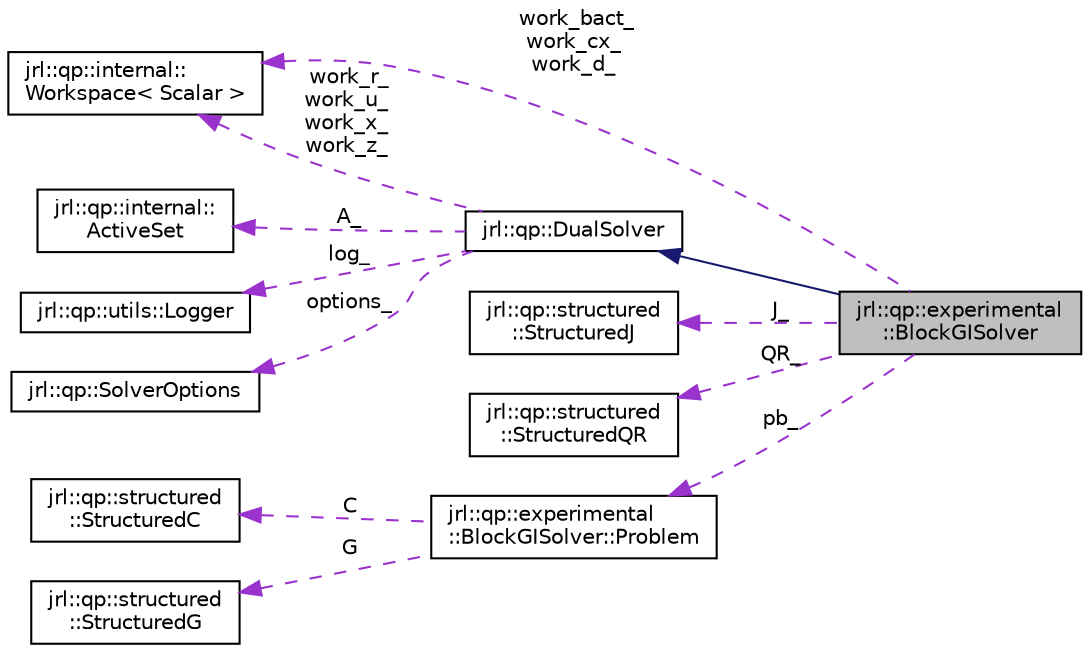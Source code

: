 digraph "jrl::qp::experimental::BlockGISolver"
{
 // LATEX_PDF_SIZE
  edge [fontname="Helvetica",fontsize="10",labelfontname="Helvetica",labelfontsize="10"];
  node [fontname="Helvetica",fontsize="10",shape=record];
  rankdir="LR";
  Node1 [label="jrl::qp::experimental\l::BlockGISolver",height=0.2,width=0.4,color="black", fillcolor="grey75", style="filled", fontcolor="black",tooltip=" "];
  Node2 -> Node1 [dir="back",color="midnightblue",fontsize="10",style="solid",fontname="Helvetica"];
  Node2 [label="jrl::qp::DualSolver",height=0.2,width=0.4,color="black", fillcolor="white", style="filled",URL="$classjrl_1_1qp_1_1DualSolver.html",tooltip=" "];
  Node3 -> Node2 [dir="back",color="darkorchid3",fontsize="10",style="dashed",label=" work_r_\nwork_u_\nwork_x_\nwork_z_" ,fontname="Helvetica"];
  Node3 [label="jrl::qp::internal::\lWorkspace\< Scalar \>",height=0.2,width=0.4,color="black", fillcolor="white", style="filled",URL="$classjrl_1_1qp_1_1internal_1_1Workspace.html",tooltip=" "];
  Node4 -> Node2 [dir="back",color="darkorchid3",fontsize="10",style="dashed",label=" A_" ,fontname="Helvetica"];
  Node4 [label="jrl::qp::internal::\lActiveSet",height=0.2,width=0.4,color="black", fillcolor="white", style="filled",URL="$classjrl_1_1qp_1_1internal_1_1ActiveSet.html",tooltip=" "];
  Node5 -> Node2 [dir="back",color="darkorchid3",fontsize="10",style="dashed",label=" log_" ,fontname="Helvetica"];
  Node5 [label="jrl::qp::utils::Logger",height=0.2,width=0.4,color="black", fillcolor="white", style="filled",URL="$classjrl_1_1qp_1_1utils_1_1Logger.html",tooltip=" "];
  Node6 -> Node2 [dir="back",color="darkorchid3",fontsize="10",style="dashed",label=" options_" ,fontname="Helvetica"];
  Node6 [label="jrl::qp::SolverOptions",height=0.2,width=0.4,color="black", fillcolor="white", style="filled",URL="$structjrl_1_1qp_1_1SolverOptions.html",tooltip=" "];
  Node7 -> Node1 [dir="back",color="darkorchid3",fontsize="10",style="dashed",label=" J_" ,fontname="Helvetica"];
  Node7 [label="jrl::qp::structured\l::StructuredJ",height=0.2,width=0.4,color="black", fillcolor="white", style="filled",URL="$classjrl_1_1qp_1_1structured_1_1StructuredJ.html",tooltip=" "];
  Node3 -> Node1 [dir="back",color="darkorchid3",fontsize="10",style="dashed",label=" work_bact_\nwork_cx_\nwork_d_" ,fontname="Helvetica"];
  Node8 -> Node1 [dir="back",color="darkorchid3",fontsize="10",style="dashed",label=" QR_" ,fontname="Helvetica"];
  Node8 [label="jrl::qp::structured\l::StructuredQR",height=0.2,width=0.4,color="black", fillcolor="white", style="filled",URL="$classjrl_1_1qp_1_1structured_1_1StructuredQR.html",tooltip=" "];
  Node9 -> Node1 [dir="back",color="darkorchid3",fontsize="10",style="dashed",label=" pb_" ,fontname="Helvetica"];
  Node9 [label="jrl::qp::experimental\l::BlockGISolver::Problem",height=0.2,width=0.4,color="black", fillcolor="white", style="filled",URL="$structjrl_1_1qp_1_1experimental_1_1BlockGISolver_1_1Problem.html",tooltip=" "];
  Node10 -> Node9 [dir="back",color="darkorchid3",fontsize="10",style="dashed",label=" C" ,fontname="Helvetica"];
  Node10 [label="jrl::qp::structured\l::StructuredC",height=0.2,width=0.4,color="black", fillcolor="white", style="filled",URL="$classjrl_1_1qp_1_1structured_1_1StructuredC.html",tooltip=" "];
  Node11 -> Node9 [dir="back",color="darkorchid3",fontsize="10",style="dashed",label=" G" ,fontname="Helvetica"];
  Node11 [label="jrl::qp::structured\l::StructuredG",height=0.2,width=0.4,color="black", fillcolor="white", style="filled",URL="$classjrl_1_1qp_1_1structured_1_1StructuredG.html",tooltip=" "];
}

